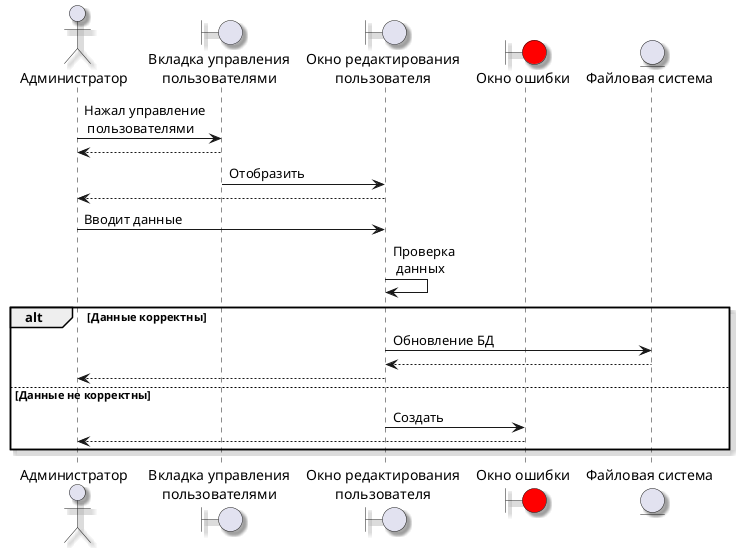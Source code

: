 @startuml
skinparam Shadowing true
actor "Администратор" as admin
boundary "Вкладка управления\nпользователями" as changeUserTab
boundary "Окно редактирования\nпользователя" as changeUserWindow
boundary "Окно ошибки" as errorWindow #Red 

entity "Файловая система" as fs

admin -> changeUserTab:Нажал управление\n пользователями
changeUserTab --> admin
changeUserTab -> changeUserWindow :Отобразить
changeUserWindow --> admin
admin -> changeUserWindow:Вводит данные
changeUserWindow -> changeUserWindow:Проверка\n данных
alt Данные корректны
    changeUserWindow -> fs:Обновление БД
    fs --> changeUserWindow
    changeUserWindow --> admin
else Данные не корректны
    changeUserWindow -> errorWindow : Создать
    errorWindow --> admin
end

@enduml